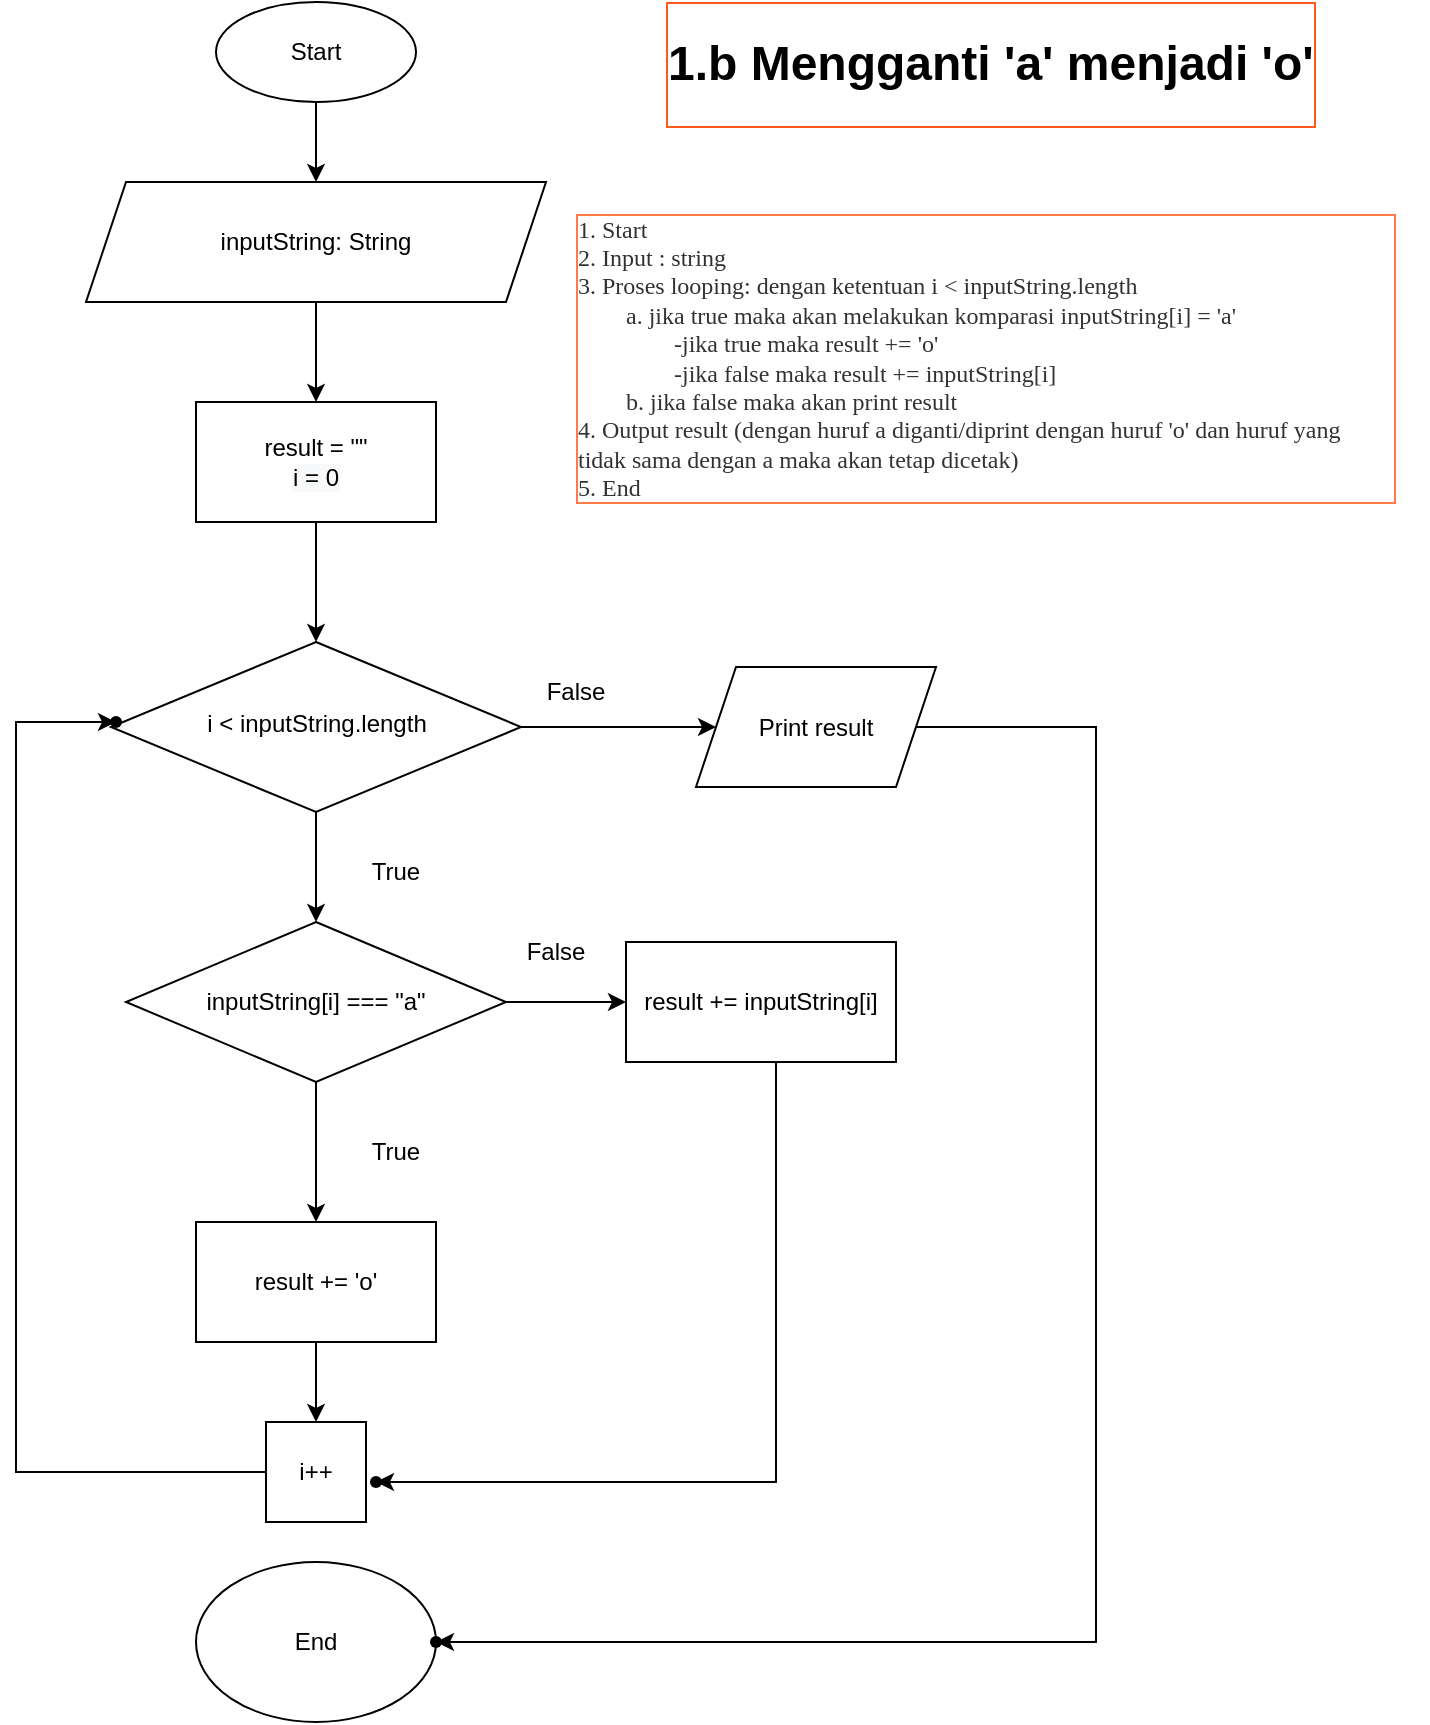 <mxfile version="20.5.3" type="device"><diagram id="FXwS4fPBKN7pm1Ka7Gte" name="Page-1"><mxGraphModel dx="868" dy="425" grid="1" gridSize="10" guides="1" tooltips="1" connect="1" arrows="1" fold="1" page="1" pageScale="1" pageWidth="827" pageHeight="1169" math="0" shadow="0"><root><mxCell id="0"/><mxCell id="1" parent="0"/><mxCell id="JmbK7aSeWzoCWI14HX9--45" value="1. Start&lt;br&gt;2. Input : string&lt;br&gt;3. Proses looping: dengan ketentuan i &amp;lt; inputString.length&lt;br&gt;&lt;span style=&quot;white-space: pre;&quot;&gt;&#9;&lt;/span&gt;a. jika true maka akan melakukan komparasi inputString[i] = 'a'&lt;br&gt;&lt;span style=&quot;white-space: pre;&quot;&gt;&#9;&lt;span style=&quot;white-space: pre;&quot;&gt;&#9;&lt;/span&gt;&lt;/span&gt;-jika true maka result += 'o'&lt;br&gt;&lt;span style=&quot;white-space: pre;&quot;&gt;&#9;&lt;span style=&quot;white-space: pre;&quot;&gt;&#9;&lt;/span&gt;&lt;/span&gt;-jika false maka result += inputString[i]&lt;br&gt;&lt;span style=&quot;white-space: pre;&quot;&gt;&#9;&lt;/span&gt;b. jika false maka akan print result&lt;br&gt;4. Output result (dengan huruf a diganti/diprint dengan huruf 'o' dan huruf yang tidak sama dengan a maka akan tetap dicetak)&lt;br&gt;5. End&amp;nbsp;" style="text;strokeColor=none;fillColor=none;align=left;verticalAlign=middle;rounded=0;labelBackgroundColor=default;whiteSpace=wrap;html=1;labelBorderColor=#FF591C;spacingTop=1;spacing=12;spacingBottom=5;spacingLeft=-2;textOpacity=80;fontFamily=mulish;" parent="1" vertex="1"><mxGeometry x="310" y="160" width="430" height="360" as="geometry"/></mxCell><mxCell id="JmbK7aSeWzoCWI14HX9--48" value="&lt;h1&gt;1.b Mengganti 'a' menjadi 'o'&lt;/h1&gt;" style="text;html=1;strokeColor=none;fillColor=none;spacing=5;spacingTop=-20;whiteSpace=wrap;overflow=hidden;rounded=0;labelBackgroundColor=default;labelBorderColor=#FF591C;" parent="1" vertex="1"><mxGeometry x="360" y="170" width="386" height="60" as="geometry"/></mxCell><mxCell id="JmbK7aSeWzoCWI14HX9--50" value="" style="rounded=0;html=1;jettySize=auto;orthogonalLoop=1;fontSize=11;endArrow=classic;endFill=1;endSize=8;strokeWidth=1;shadow=0;labelBackgroundColor=none;edgeStyle=orthogonalEdgeStyle;" parent="1" target="JmbK7aSeWzoCWI14HX9--53" edge="1"><mxGeometry relative="1" as="geometry"><mxPoint x="177.5" y="490" as="sourcePoint"/></mxGeometry></mxCell><mxCell id="JmbK7aSeWzoCWI14HX9--99" value="" style="edgeStyle=orthogonalEdgeStyle;rounded=0;orthogonalLoop=1;jettySize=auto;html=1;endArrow=classic;endFill=1;" parent="1" source="JmbK7aSeWzoCWI14HX9--53" target="JmbK7aSeWzoCWI14HX9--84" edge="1"><mxGeometry relative="1" as="geometry"/></mxCell><mxCell id="JmbK7aSeWzoCWI14HX9--107" value="" style="edgeStyle=orthogonalEdgeStyle;rounded=0;orthogonalLoop=1;jettySize=auto;html=1;endArrow=classic;endFill=1;" parent="1" source="JmbK7aSeWzoCWI14HX9--53" target="JmbK7aSeWzoCWI14HX9--106" edge="1"><mxGeometry relative="1" as="geometry"/></mxCell><mxCell id="JmbK7aSeWzoCWI14HX9--53" value="i &amp;lt; inputString.length" style="rhombus;whiteSpace=wrap;html=1;shadow=0;fontFamily=Helvetica;fontSize=12;align=center;strokeWidth=1;spacing=6;spacingTop=-4;" parent="1" vertex="1"><mxGeometry x="87.5" y="480" width="205" height="85" as="geometry"/></mxCell><mxCell id="JmbK7aSeWzoCWI14HX9--56" value="" style="edgeStyle=orthogonalEdgeStyle;rounded=0;orthogonalLoop=1;jettySize=auto;html=1;endArrow=classic;endFill=1;" parent="1" source="JmbK7aSeWzoCWI14HX9--57" target="JmbK7aSeWzoCWI14HX9--60" edge="1"><mxGeometry relative="1" as="geometry"/></mxCell><mxCell id="JmbK7aSeWzoCWI14HX9--57" value="Start" style="ellipse;whiteSpace=wrap;html=1;" parent="1" vertex="1"><mxGeometry x="140" y="160" width="100" height="50" as="geometry"/></mxCell><mxCell id="JmbK7aSeWzoCWI14HX9--82" value="" style="edgeStyle=orthogonalEdgeStyle;rounded=0;orthogonalLoop=1;jettySize=auto;html=1;endArrow=classic;endFill=1;exitX=0.5;exitY=1;exitDx=0;exitDy=0;" parent="1" source="JmbK7aSeWzoCWI14HX9--79" target="JmbK7aSeWzoCWI14HX9--53" edge="1"><mxGeometry relative="1" as="geometry"><mxPoint x="200.1" y="440" as="sourcePoint"/></mxGeometry></mxCell><mxCell id="JmbK7aSeWzoCWI14HX9--80" value="" style="edgeStyle=orthogonalEdgeStyle;rounded=0;orthogonalLoop=1;jettySize=auto;html=1;endArrow=classic;endFill=1;" parent="1" source="JmbK7aSeWzoCWI14HX9--60" target="JmbK7aSeWzoCWI14HX9--79" edge="1"><mxGeometry relative="1" as="geometry"/></mxCell><mxCell id="JmbK7aSeWzoCWI14HX9--60" value="inputString: String" style="shape=parallelogram;perimeter=parallelogramPerimeter;whiteSpace=wrap;html=1;fixedSize=1;" parent="1" vertex="1"><mxGeometry x="75" y="250" width="230" height="60" as="geometry"/></mxCell><mxCell id="JmbK7aSeWzoCWI14HX9--79" value="result = &quot;&quot;&lt;br&gt;&lt;span style=&quot;background-color: rgb(248, 249, 250);&quot;&gt;i = 0&lt;/span&gt;" style="rounded=0;whiteSpace=wrap;html=1;labelBackgroundColor=default;labelBorderColor=none;" parent="1" vertex="1"><mxGeometry x="130" y="360" width="120" height="60" as="geometry"/></mxCell><mxCell id="JmbK7aSeWzoCWI14HX9--83" value="True" style="text;html=1;strokeColor=none;fillColor=none;align=center;verticalAlign=middle;whiteSpace=wrap;rounded=0;labelBackgroundColor=none;labelBorderColor=none;" parent="1" vertex="1"><mxGeometry x="200" y="580" width="60" height="30" as="geometry"/></mxCell><mxCell id="JmbK7aSeWzoCWI14HX9--98" value="" style="edgeStyle=orthogonalEdgeStyle;rounded=0;orthogonalLoop=1;jettySize=auto;html=1;endArrow=classic;endFill=1;" parent="1" source="JmbK7aSeWzoCWI14HX9--84" target="JmbK7aSeWzoCWI14HX9--87" edge="1"><mxGeometry relative="1" as="geometry"/></mxCell><mxCell id="JmbK7aSeWzoCWI14HX9--102" value="" style="edgeStyle=orthogonalEdgeStyle;rounded=0;orthogonalLoop=1;jettySize=auto;html=1;endArrow=classic;endFill=1;" parent="1" source="JmbK7aSeWzoCWI14HX9--84" target="JmbK7aSeWzoCWI14HX9--90" edge="1"><mxGeometry relative="1" as="geometry"/></mxCell><mxCell id="JmbK7aSeWzoCWI14HX9--84" value="inputString[i] === &quot;a&quot;" style="rhombus;whiteSpace=wrap;html=1;labelBackgroundColor=none;labelBorderColor=none;" parent="1" vertex="1"><mxGeometry x="95" y="620" width="190" height="80" as="geometry"/></mxCell><mxCell id="JmbK7aSeWzoCWI14HX9--85" value="True" style="text;html=1;strokeColor=none;fillColor=none;align=center;verticalAlign=middle;whiteSpace=wrap;rounded=0;labelBackgroundColor=none;labelBorderColor=none;" parent="1" vertex="1"><mxGeometry x="200" y="720" width="60" height="30" as="geometry"/></mxCell><mxCell id="JmbK7aSeWzoCWI14HX9--96" value="" style="edgeStyle=orthogonalEdgeStyle;rounded=0;orthogonalLoop=1;jettySize=auto;html=1;endArrow=classic;endFill=1;entryX=0.5;entryY=0;entryDx=0;entryDy=0;" parent="1" source="JmbK7aSeWzoCWI14HX9--87" target="JmbK7aSeWzoCWI14HX9--92" edge="1"><mxGeometry relative="1" as="geometry"/></mxCell><mxCell id="JmbK7aSeWzoCWI14HX9--87" value="result += 'o'" style="rounded=0;whiteSpace=wrap;html=1;labelBackgroundColor=none;labelBorderColor=none;" parent="1" vertex="1"><mxGeometry x="130" y="770" width="120" height="60" as="geometry"/></mxCell><mxCell id="JmbK7aSeWzoCWI14HX9--88" value="False" style="text;html=1;strokeColor=none;fillColor=none;align=center;verticalAlign=middle;whiteSpace=wrap;rounded=0;labelBackgroundColor=none;labelBorderColor=none;" parent="1" vertex="1"><mxGeometry x="280" y="620" width="60" height="30" as="geometry"/></mxCell><mxCell id="JmbK7aSeWzoCWI14HX9--89" value="False" style="text;html=1;strokeColor=none;fillColor=none;align=center;verticalAlign=middle;whiteSpace=wrap;rounded=0;labelBackgroundColor=none;labelBorderColor=none;" parent="1" vertex="1"><mxGeometry x="290" y="490" width="60" height="30" as="geometry"/></mxCell><mxCell id="JmbK7aSeWzoCWI14HX9--94" value="" style="edgeStyle=orthogonalEdgeStyle;rounded=0;orthogonalLoop=1;jettySize=auto;html=1;endArrow=classic;endFill=1;" parent="1" source="JmbK7aSeWzoCWI14HX9--90" target="JmbK7aSeWzoCWI14HX9--93" edge="1"><mxGeometry relative="1" as="geometry"><Array as="points"><mxPoint x="420" y="900"/></Array></mxGeometry></mxCell><mxCell id="JmbK7aSeWzoCWI14HX9--90" value="result += inputString[i]" style="rounded=0;whiteSpace=wrap;html=1;labelBackgroundColor=none;labelBorderColor=none;" parent="1" vertex="1"><mxGeometry x="345" y="630" width="135" height="60" as="geometry"/></mxCell><mxCell id="JmbK7aSeWzoCWI14HX9--105" value="" style="edgeStyle=orthogonalEdgeStyle;rounded=0;orthogonalLoop=1;jettySize=auto;html=1;endArrow=classic;endFill=1;" parent="1" source="JmbK7aSeWzoCWI14HX9--92" target="JmbK7aSeWzoCWI14HX9--104" edge="1"><mxGeometry relative="1" as="geometry"><Array as="points"><mxPoint x="40" y="895"/><mxPoint x="40" y="520"/></Array></mxGeometry></mxCell><mxCell id="JmbK7aSeWzoCWI14HX9--92" value="i++" style="whiteSpace=wrap;html=1;aspect=fixed;labelBackgroundColor=none;labelBorderColor=none;" parent="1" vertex="1"><mxGeometry x="165" y="870" width="50" height="50" as="geometry"/></mxCell><mxCell id="JmbK7aSeWzoCWI14HX9--93" value="" style="shape=waypoint;sketch=0;size=6;pointerEvents=1;points=[];fillColor=default;resizable=0;rotatable=0;perimeter=centerPerimeter;snapToPoint=1;rounded=0;labelBackgroundColor=none;labelBorderColor=none;" parent="1" vertex="1"><mxGeometry x="200" y="880" width="40" height="40" as="geometry"/></mxCell><mxCell id="JmbK7aSeWzoCWI14HX9--104" value="" style="shape=waypoint;sketch=0;size=6;pointerEvents=1;points=[];fillColor=default;resizable=0;rotatable=0;perimeter=centerPerimeter;snapToPoint=1;labelBackgroundColor=none;labelBorderColor=none;" parent="1" vertex="1"><mxGeometry x="70" y="500" width="40" height="40" as="geometry"/></mxCell><mxCell id="JmbK7aSeWzoCWI14HX9--110" value="" style="edgeStyle=orthogonalEdgeStyle;rounded=0;orthogonalLoop=1;jettySize=auto;html=1;endArrow=classic;endFill=1;" parent="1" source="JmbK7aSeWzoCWI14HX9--106" target="JmbK7aSeWzoCWI14HX9--109" edge="1"><mxGeometry relative="1" as="geometry"><Array as="points"><mxPoint x="580" y="523"/><mxPoint x="580" y="980"/></Array></mxGeometry></mxCell><mxCell id="JmbK7aSeWzoCWI14HX9--106" value="Print result" style="shape=parallelogram;perimeter=parallelogramPerimeter;whiteSpace=wrap;html=1;fixedSize=1;labelBackgroundColor=none;labelBorderColor=none;" parent="1" vertex="1"><mxGeometry x="380" y="492.5" width="120" height="60" as="geometry"/></mxCell><mxCell id="JmbK7aSeWzoCWI14HX9--108" value="End" style="ellipse;whiteSpace=wrap;html=1;labelBackgroundColor=none;labelBorderColor=none;" parent="1" vertex="1"><mxGeometry x="130" y="940" width="120" height="80" as="geometry"/></mxCell><mxCell id="JmbK7aSeWzoCWI14HX9--109" value="" style="shape=waypoint;sketch=0;size=6;pointerEvents=1;points=[];fillColor=default;resizable=0;rotatable=0;perimeter=centerPerimeter;snapToPoint=1;labelBackgroundColor=none;labelBorderColor=none;" parent="1" vertex="1"><mxGeometry x="230" y="960" width="40" height="40" as="geometry"/></mxCell></root></mxGraphModel></diagram></mxfile>